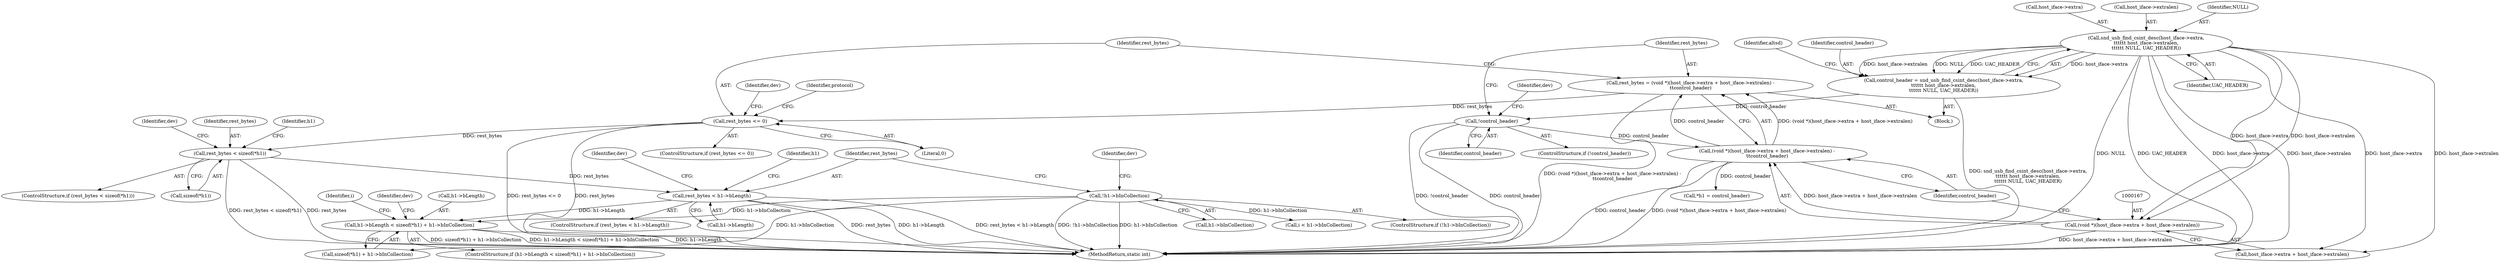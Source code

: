 digraph "0_linux_bfc81a8bc18e3c4ba0cbaa7666ff76be2f998991@API" {
"1000255" [label="(Call,h1->bLength < sizeof(*h1) + h1->bInCollection)"];
"1000239" [label="(Call,rest_bytes < h1->bLength)"];
"1000208" [label="(Call,rest_bytes < sizeof(*h1))"];
"1000177" [label="(Call,rest_bytes <= 0)"];
"1000163" [label="(Call,rest_bytes = (void *)(host_iface->extra + host_iface->extralen) -\n\t\tcontrol_header)"];
"1000165" [label="(Call,(void *)(host_iface->extra + host_iface->extralen) -\n\t\tcontrol_header)"];
"1000166" [label="(Call,(void *)(host_iface->extra + host_iface->extralen))"];
"1000132" [label="(Call,snd_usb_find_csint_desc(host_iface->extra,\n\t\t\t\t\t\t host_iface->extralen,\n\t\t\t\t\t\t NULL, UAC_HEADER))"];
"1000151" [label="(Call,!control_header)"];
"1000130" [label="(Call,control_header = snd_usb_find_csint_desc(host_iface->extra,\n\t\t\t\t\t\t host_iface->extralen,\n\t\t\t\t\t\t NULL, UAC_HEADER))"];
"1000224" [label="(Call,!h1->bInCollection)"];
"1000209" [label="(Identifier,rest_bytes)"];
"1000163" [label="(Call,rest_bytes = (void *)(host_iface->extra + host_iface->extralen) -\n\t\tcontrol_header)"];
"1000280" [label="(Call,i < h1->bInCollection)"];
"1000175" [label="(Identifier,control_header)"];
"1000255" [label="(Call,h1->bLength < sizeof(*h1) + h1->bInCollection)"];
"1000257" [label="(Identifier,h1)"];
"1000178" [label="(Identifier,rest_bytes)"];
"1000256" [label="(Call,h1->bLength)"];
"1000150" [label="(ControlStructure,if (!control_header))"];
"1000184" [label="(Identifier,dev)"];
"1000177" [label="(Call,rest_bytes <= 0)"];
"1000238" [label="(ControlStructure,if (rest_bytes < h1->bLength))"];
"1000179" [label="(Literal,0)"];
"1000142" [label="(Identifier,altsd)"];
"1000226" [label="(Identifier,h1)"];
"1000240" [label="(Identifier,rest_bytes)"];
"1000278" [label="(Identifier,i)"];
"1000130" [label="(Call,control_header = snd_usb_find_csint_desc(host_iface->extra,\n\t\t\t\t\t\t host_iface->extralen,\n\t\t\t\t\t\t NULL, UAC_HEADER))"];
"1000191" [label="(Identifier,protocol)"];
"1000254" [label="(ControlStructure,if (h1->bLength < sizeof(*h1) + h1->bInCollection))"];
"1000241" [label="(Call,h1->bLength)"];
"1000165" [label="(Call,(void *)(host_iface->extra + host_iface->extralen) -\n\t\tcontrol_header)"];
"1000151" [label="(Call,!control_header)"];
"1000259" [label="(Call,sizeof(*h1) + h1->bInCollection)"];
"1000140" [label="(Identifier,UAC_HEADER)"];
"1000208" [label="(Call,rest_bytes < sizeof(*h1))"];
"1000239" [label="(Call,rest_bytes < h1->bLength)"];
"1000168" [label="(Call,host_iface->extra + host_iface->extralen)"];
"1000223" [label="(ControlStructure,if (!h1->bInCollection))"];
"1000107" [label="(Block,)"];
"1000133" [label="(Call,host_iface->extra)"];
"1000152" [label="(Identifier,control_header)"];
"1000224" [label="(Call,!h1->bInCollection)"];
"1000166" [label="(Call,(void *)(host_iface->extra + host_iface->extralen))"];
"1000217" [label="(Identifier,dev)"];
"1000136" [label="(Call,host_iface->extralen)"];
"1000164" [label="(Identifier,rest_bytes)"];
"1000176" [label="(ControlStructure,if (rest_bytes <= 0))"];
"1000139" [label="(Identifier,NULL)"];
"1000157" [label="(Identifier,dev)"];
"1000232" [label="(Identifier,dev)"];
"1000248" [label="(Identifier,dev)"];
"1000389" [label="(MethodReturn,static int)"];
"1000207" [label="(ControlStructure,if (rest_bytes < sizeof(*h1)))"];
"1000270" [label="(Identifier,dev)"];
"1000132" [label="(Call,snd_usb_find_csint_desc(host_iface->extra,\n\t\t\t\t\t\t host_iface->extralen,\n\t\t\t\t\t\t NULL, UAC_HEADER))"];
"1000204" [label="(Call,*h1 = control_header)"];
"1000131" [label="(Identifier,control_header)"];
"1000225" [label="(Call,h1->bInCollection)"];
"1000210" [label="(Call,sizeof(*h1))"];
"1000255" -> "1000254"  [label="AST: "];
"1000255" -> "1000259"  [label="CFG: "];
"1000256" -> "1000255"  [label="AST: "];
"1000259" -> "1000255"  [label="AST: "];
"1000270" -> "1000255"  [label="CFG: "];
"1000278" -> "1000255"  [label="CFG: "];
"1000255" -> "1000389"  [label="DDG: sizeof(*h1) + h1->bInCollection"];
"1000255" -> "1000389"  [label="DDG: h1->bLength < sizeof(*h1) + h1->bInCollection"];
"1000255" -> "1000389"  [label="DDG: h1->bLength"];
"1000239" -> "1000255"  [label="DDG: h1->bLength"];
"1000224" -> "1000255"  [label="DDG: h1->bInCollection"];
"1000239" -> "1000238"  [label="AST: "];
"1000239" -> "1000241"  [label="CFG: "];
"1000240" -> "1000239"  [label="AST: "];
"1000241" -> "1000239"  [label="AST: "];
"1000248" -> "1000239"  [label="CFG: "];
"1000257" -> "1000239"  [label="CFG: "];
"1000239" -> "1000389"  [label="DDG: rest_bytes < h1->bLength"];
"1000239" -> "1000389"  [label="DDG: rest_bytes"];
"1000239" -> "1000389"  [label="DDG: h1->bLength"];
"1000208" -> "1000239"  [label="DDG: rest_bytes"];
"1000208" -> "1000207"  [label="AST: "];
"1000208" -> "1000210"  [label="CFG: "];
"1000209" -> "1000208"  [label="AST: "];
"1000210" -> "1000208"  [label="AST: "];
"1000217" -> "1000208"  [label="CFG: "];
"1000226" -> "1000208"  [label="CFG: "];
"1000208" -> "1000389"  [label="DDG: rest_bytes"];
"1000208" -> "1000389"  [label="DDG: rest_bytes < sizeof(*h1)"];
"1000177" -> "1000208"  [label="DDG: rest_bytes"];
"1000177" -> "1000176"  [label="AST: "];
"1000177" -> "1000179"  [label="CFG: "];
"1000178" -> "1000177"  [label="AST: "];
"1000179" -> "1000177"  [label="AST: "];
"1000184" -> "1000177"  [label="CFG: "];
"1000191" -> "1000177"  [label="CFG: "];
"1000177" -> "1000389"  [label="DDG: rest_bytes"];
"1000177" -> "1000389"  [label="DDG: rest_bytes <= 0"];
"1000163" -> "1000177"  [label="DDG: rest_bytes"];
"1000163" -> "1000107"  [label="AST: "];
"1000163" -> "1000165"  [label="CFG: "];
"1000164" -> "1000163"  [label="AST: "];
"1000165" -> "1000163"  [label="AST: "];
"1000178" -> "1000163"  [label="CFG: "];
"1000163" -> "1000389"  [label="DDG: (void *)(host_iface->extra + host_iface->extralen) -\n\t\tcontrol_header"];
"1000165" -> "1000163"  [label="DDG: (void *)(host_iface->extra + host_iface->extralen)"];
"1000165" -> "1000163"  [label="DDG: control_header"];
"1000165" -> "1000175"  [label="CFG: "];
"1000166" -> "1000165"  [label="AST: "];
"1000175" -> "1000165"  [label="AST: "];
"1000165" -> "1000389"  [label="DDG: (void *)(host_iface->extra + host_iface->extralen)"];
"1000165" -> "1000389"  [label="DDG: control_header"];
"1000166" -> "1000165"  [label="DDG: host_iface->extra + host_iface->extralen"];
"1000151" -> "1000165"  [label="DDG: control_header"];
"1000165" -> "1000204"  [label="DDG: control_header"];
"1000166" -> "1000168"  [label="CFG: "];
"1000167" -> "1000166"  [label="AST: "];
"1000168" -> "1000166"  [label="AST: "];
"1000175" -> "1000166"  [label="CFG: "];
"1000166" -> "1000389"  [label="DDG: host_iface->extra + host_iface->extralen"];
"1000132" -> "1000166"  [label="DDG: host_iface->extra"];
"1000132" -> "1000166"  [label="DDG: host_iface->extralen"];
"1000132" -> "1000130"  [label="AST: "];
"1000132" -> "1000140"  [label="CFG: "];
"1000133" -> "1000132"  [label="AST: "];
"1000136" -> "1000132"  [label="AST: "];
"1000139" -> "1000132"  [label="AST: "];
"1000140" -> "1000132"  [label="AST: "];
"1000130" -> "1000132"  [label="CFG: "];
"1000132" -> "1000389"  [label="DDG: NULL"];
"1000132" -> "1000389"  [label="DDG: UAC_HEADER"];
"1000132" -> "1000389"  [label="DDG: host_iface->extra"];
"1000132" -> "1000389"  [label="DDG: host_iface->extralen"];
"1000132" -> "1000130"  [label="DDG: host_iface->extra"];
"1000132" -> "1000130"  [label="DDG: host_iface->extralen"];
"1000132" -> "1000130"  [label="DDG: NULL"];
"1000132" -> "1000130"  [label="DDG: UAC_HEADER"];
"1000132" -> "1000168"  [label="DDG: host_iface->extra"];
"1000132" -> "1000168"  [label="DDG: host_iface->extralen"];
"1000151" -> "1000150"  [label="AST: "];
"1000151" -> "1000152"  [label="CFG: "];
"1000152" -> "1000151"  [label="AST: "];
"1000157" -> "1000151"  [label="CFG: "];
"1000164" -> "1000151"  [label="CFG: "];
"1000151" -> "1000389"  [label="DDG: !control_header"];
"1000151" -> "1000389"  [label="DDG: control_header"];
"1000130" -> "1000151"  [label="DDG: control_header"];
"1000130" -> "1000107"  [label="AST: "];
"1000131" -> "1000130"  [label="AST: "];
"1000142" -> "1000130"  [label="CFG: "];
"1000130" -> "1000389"  [label="DDG: snd_usb_find_csint_desc(host_iface->extra,\n\t\t\t\t\t\t host_iface->extralen,\n\t\t\t\t\t\t NULL, UAC_HEADER)"];
"1000224" -> "1000223"  [label="AST: "];
"1000224" -> "1000225"  [label="CFG: "];
"1000225" -> "1000224"  [label="AST: "];
"1000232" -> "1000224"  [label="CFG: "];
"1000240" -> "1000224"  [label="CFG: "];
"1000224" -> "1000389"  [label="DDG: h1->bInCollection"];
"1000224" -> "1000389"  [label="DDG: !h1->bInCollection"];
"1000224" -> "1000259"  [label="DDG: h1->bInCollection"];
"1000224" -> "1000280"  [label="DDG: h1->bInCollection"];
}
